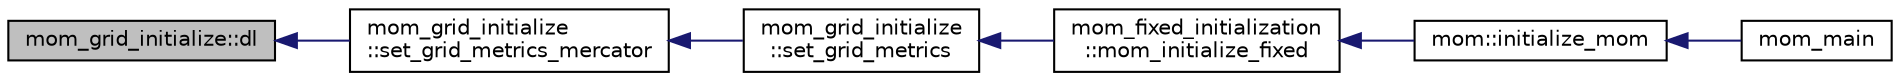 digraph "mom_grid_initialize::dl"
{
 // INTERACTIVE_SVG=YES
  edge [fontname="Helvetica",fontsize="10",labelfontname="Helvetica",labelfontsize="10"];
  node [fontname="Helvetica",fontsize="10",shape=record];
  rankdir="LR";
  Node7 [label="mom_grid_initialize::dl",height=0.2,width=0.4,color="black", fillcolor="grey75", style="filled", fontcolor="black"];
  Node7 -> Node8 [dir="back",color="midnightblue",fontsize="10",style="solid",fontname="Helvetica"];
  Node8 [label="mom_grid_initialize\l::set_grid_metrics_mercator",height=0.2,width=0.4,color="black", fillcolor="white", style="filled",URL="$namespacemom__grid__initialize.html#ac37d98379b33a9e95d0bbffc1d7a730f"];
  Node8 -> Node9 [dir="back",color="midnightblue",fontsize="10",style="solid",fontname="Helvetica"];
  Node9 [label="mom_grid_initialize\l::set_grid_metrics",height=0.2,width=0.4,color="black", fillcolor="white", style="filled",URL="$namespacemom__grid__initialize.html#a235a9712823e2f78e4958e8d681b6ba4",tooltip="set_grid_metrics is used to set the primary values in the model&#39;s horizontal grid. The bathymetry, land-sea mask and any restricted channel widths are not known yet, so these are set later. "];
  Node9 -> Node10 [dir="back",color="midnightblue",fontsize="10",style="solid",fontname="Helvetica"];
  Node10 [label="mom_fixed_initialization\l::mom_initialize_fixed",height=0.2,width=0.4,color="black", fillcolor="white", style="filled",URL="$namespacemom__fixed__initialization.html#a6c1c054d9cda9f1bd11abba748614c92",tooltip="MOM_initialize_fixed sets up time-invariant quantities related to MOM6&#39;s horizontal grid..."];
  Node10 -> Node11 [dir="back",color="midnightblue",fontsize="10",style="solid",fontname="Helvetica"];
  Node11 [label="mom::initialize_mom",height=0.2,width=0.4,color="black", fillcolor="white", style="filled",URL="$namespacemom.html#a0be2869fef30e1e0604facfe1b41555d",tooltip="This subroutine initializes MOM. "];
  Node11 -> Node12 [dir="back",color="midnightblue",fontsize="10",style="solid",fontname="Helvetica"];
  Node12 [label="mom_main",height=0.2,width=0.4,color="black", fillcolor="white", style="filled",URL="$MOM__driver_8F90.html#a08fffeb2d8e8acbf9ed4609be6d258c6"];
}
